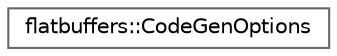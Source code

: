 digraph "Graphical Class Hierarchy"
{
 // LATEX_PDF_SIZE
  bgcolor="transparent";
  edge [fontname=Helvetica,fontsize=10,labelfontname=Helvetica,labelfontsize=10];
  node [fontname=Helvetica,fontsize=10,shape=box,height=0.2,width=0.4];
  rankdir="LR";
  Node0 [id="Node000000",label="flatbuffers::CodeGenOptions",height=0.2,width=0.4,color="grey40", fillcolor="white", style="filled",URL="$structflatbuffers_1_1CodeGenOptions.html",tooltip=" "];
}
